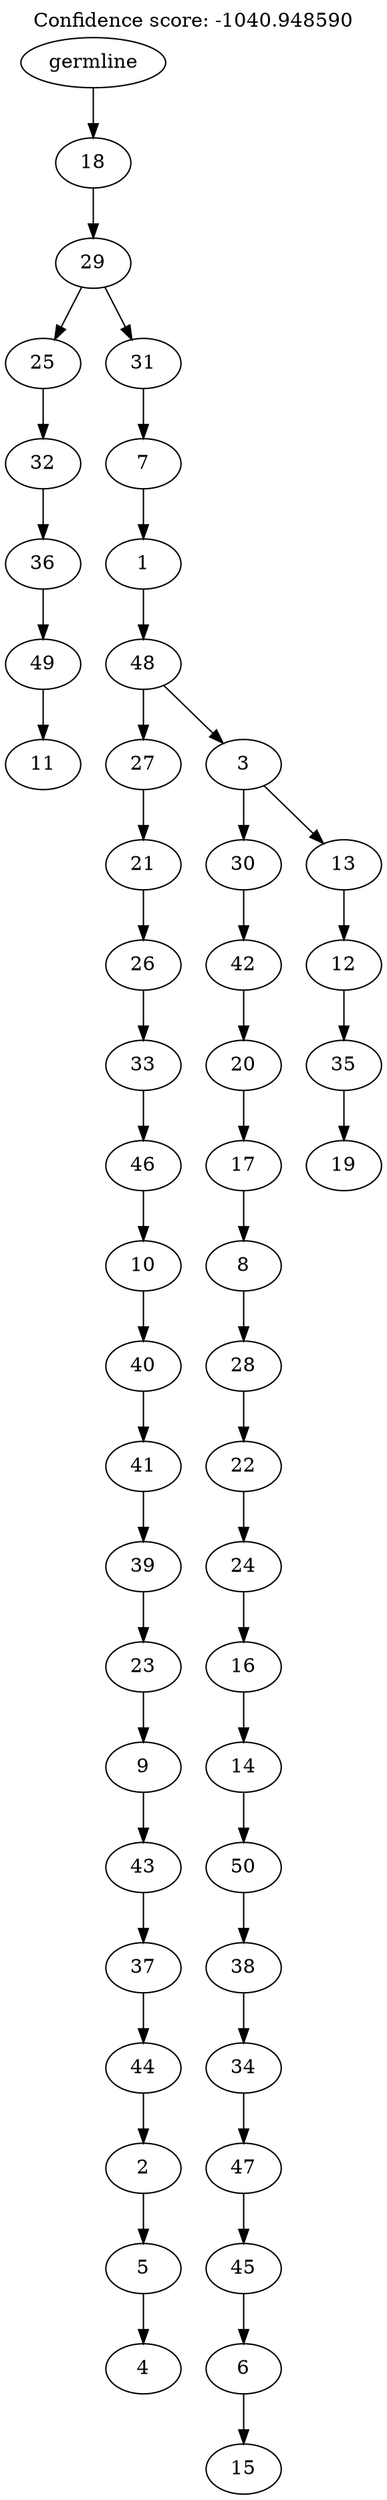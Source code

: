 digraph g {
	"49" -> "50";
	"50" [label="11"];
	"48" -> "49";
	"49" [label="49"];
	"47" -> "48";
	"48" [label="36"];
	"46" -> "47";
	"47" [label="32"];
	"44" -> "45";
	"45" [label="4"];
	"43" -> "44";
	"44" [label="5"];
	"42" -> "43";
	"43" [label="2"];
	"41" -> "42";
	"42" [label="44"];
	"40" -> "41";
	"41" [label="37"];
	"39" -> "40";
	"40" [label="43"];
	"38" -> "39";
	"39" [label="9"];
	"37" -> "38";
	"38" [label="23"];
	"36" -> "37";
	"37" [label="39"];
	"35" -> "36";
	"36" [label="41"];
	"34" -> "35";
	"35" [label="40"];
	"33" -> "34";
	"34" [label="10"];
	"32" -> "33";
	"33" [label="46"];
	"31" -> "32";
	"32" [label="33"];
	"30" -> "31";
	"31" [label="26"];
	"29" -> "30";
	"30" [label="21"];
	"27" -> "28";
	"28" [label="15"];
	"26" -> "27";
	"27" [label="6"];
	"25" -> "26";
	"26" [label="45"];
	"24" -> "25";
	"25" [label="47"];
	"23" -> "24";
	"24" [label="34"];
	"22" -> "23";
	"23" [label="38"];
	"21" -> "22";
	"22" [label="50"];
	"20" -> "21";
	"21" [label="14"];
	"19" -> "20";
	"20" [label="16"];
	"18" -> "19";
	"19" [label="24"];
	"17" -> "18";
	"18" [label="22"];
	"16" -> "17";
	"17" [label="28"];
	"15" -> "16";
	"16" [label="8"];
	"14" -> "15";
	"15" [label="17"];
	"13" -> "14";
	"14" [label="20"];
	"12" -> "13";
	"13" [label="42"];
	"10" -> "11";
	"11" [label="19"];
	"9" -> "10";
	"10" [label="35"];
	"8" -> "9";
	"9" [label="12"];
	"7" -> "8";
	"8" [label="13"];
	"7" -> "12";
	"12" [label="30"];
	"6" -> "7";
	"7" [label="3"];
	"6" -> "29";
	"29" [label="27"];
	"5" -> "6";
	"6" [label="48"];
	"4" -> "5";
	"5" [label="1"];
	"3" -> "4";
	"4" [label="7"];
	"2" -> "3";
	"3" [label="31"];
	"2" -> "46";
	"46" [label="25"];
	"1" -> "2";
	"2" [label="29"];
	"0" -> "1";
	"1" [label="18"];
	"0" [label="germline"];
	labelloc="t";
	label="Confidence score: -1040.948590";
}
